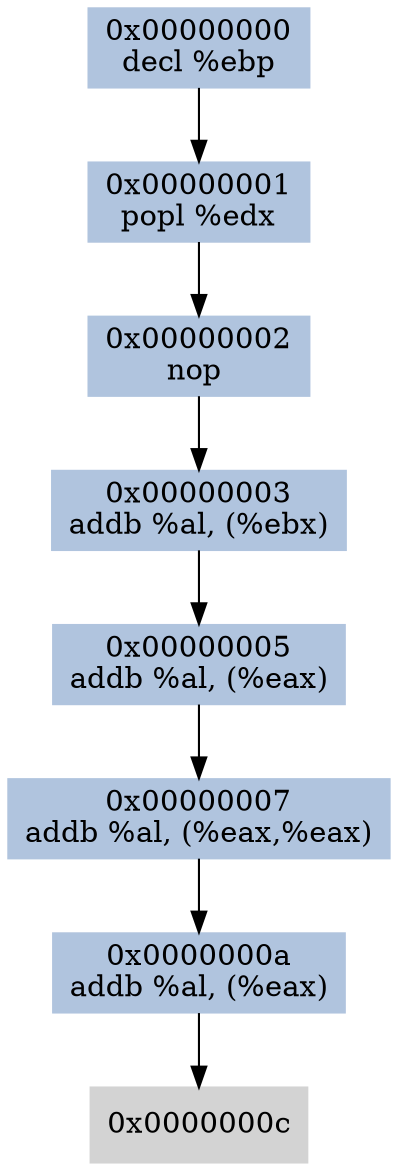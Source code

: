 digraph G {
node[shape=rectangle,style=filled,fillcolor=lightsteelblue,color=lightsteelblue]
bgcolor="transparent"
a0x00000000decl_ebp[label="0x00000000\ndecl %ebp"];
a0x00000001popl_edx[label="0x00000001\npopl %edx"];
a0x00000002nop_[label="0x00000002\nnop "];
a0x00000003addb_al_ebx_[label="0x00000003\naddb %al, (%ebx)"];
a0x00000005addb_al_eax_[label="0x00000005\naddb %al, (%eax)"];
a0x00000007addb_al_eaxeax_[label="0x00000007\naddb %al, (%eax,%eax)"];
a0x0000000aaddb_al_eax_[label="0x0000000a\naddb %al, (%eax)"];
a0x0000000c[label="0x0000000c",color="lightgrey",fillcolor="lightgrey"];
a0x00000000decl_ebp -> a0x00000001popl_edx [color="#000000"];
a0x00000001popl_edx -> a0x00000002nop_ [color="#000000"];
a0x00000002nop_ -> a0x00000003addb_al_ebx_ [color="#000000"];
a0x00000003addb_al_ebx_ -> a0x00000005addb_al_eax_ [color="#000000"];
a0x00000005addb_al_eax_ -> a0x00000007addb_al_eaxeax_ [color="#000000"];
a0x00000007addb_al_eaxeax_ -> a0x0000000aaddb_al_eax_ [color="#000000"];
a0x0000000aaddb_al_eax_ -> a0x0000000c [color="#000000"];
}

